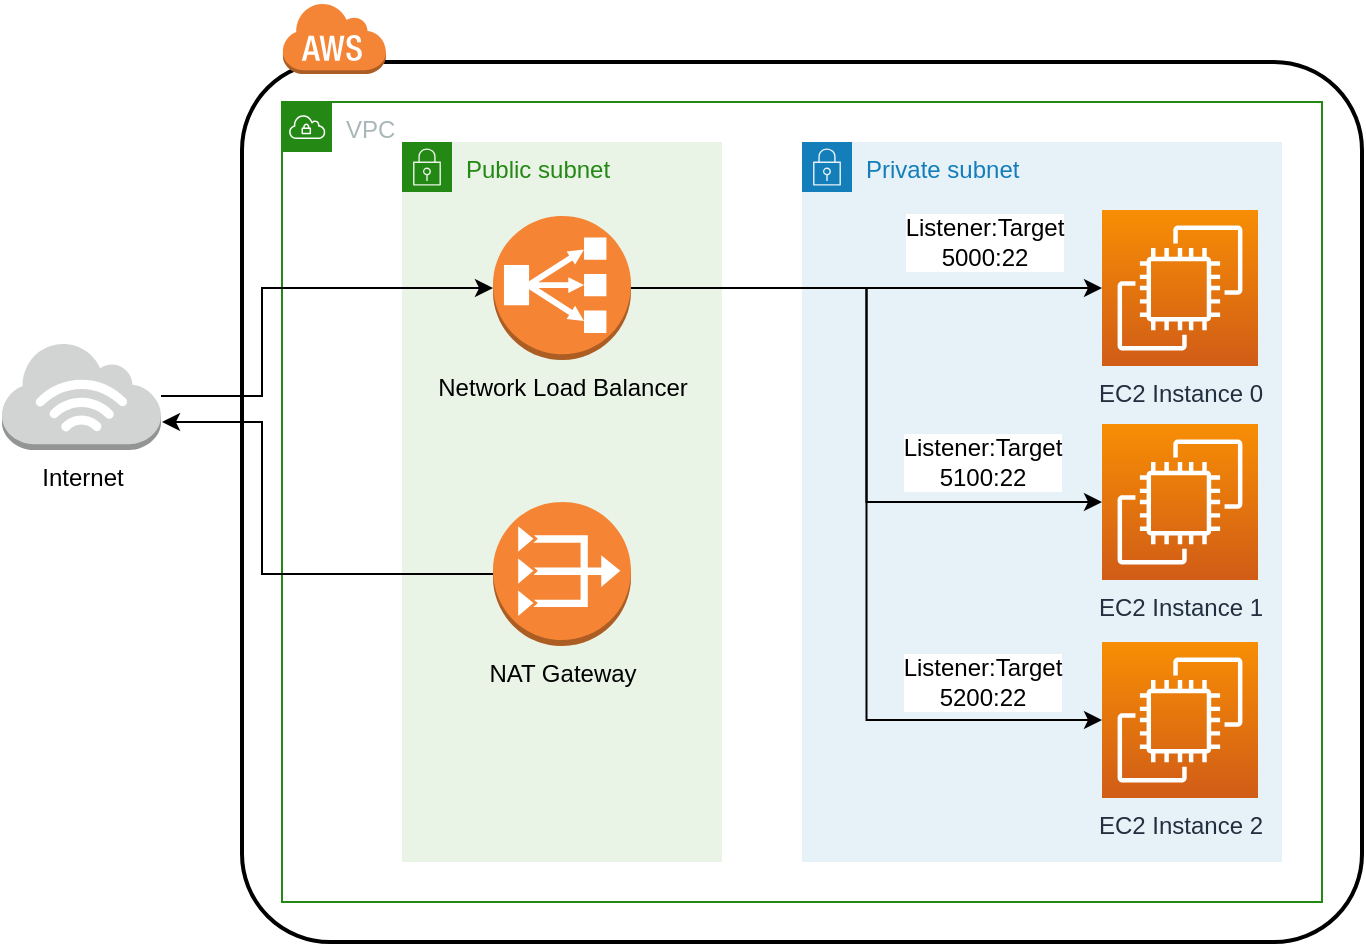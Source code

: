 <mxfile version="16.5.1" type="device"><diagram id="VSxVfUuZ-yoyS50EsqSD" name="Page-1"><mxGraphModel dx="946" dy="591" grid="1" gridSize="10" guides="1" tooltips="1" connect="1" arrows="1" fold="1" page="1" pageScale="1" pageWidth="850" pageHeight="1100" math="0" shadow="0"><root><mxCell id="0"/><mxCell id="1" parent="0"/><mxCell id="DqjCDcq0TFIfIUxySPrz-1" value="Internet" style="outlineConnect=0;dashed=0;verticalLabelPosition=bottom;verticalAlign=top;align=center;html=1;shape=mxgraph.aws3.internet_3;fillColor=#D2D3D3;gradientColor=none;" vertex="1" parent="1"><mxGeometry x="120" y="200" width="79.5" height="54" as="geometry"/></mxCell><mxCell id="DqjCDcq0TFIfIUxySPrz-2" value="" style="rounded=1;arcSize=10;dashed=0;fillColor=none;gradientColor=none;strokeWidth=2;" vertex="1" parent="1"><mxGeometry x="240" y="60" width="560" height="440" as="geometry"/></mxCell><mxCell id="DqjCDcq0TFIfIUxySPrz-3" value="" style="dashed=0;html=1;shape=mxgraph.aws3.cloud;fillColor=#F58536;gradientColor=none;dashed=0;" vertex="1" parent="1"><mxGeometry x="260" y="30" width="52" height="36" as="geometry"/></mxCell><mxCell id="DqjCDcq0TFIfIUxySPrz-4" value="VPC" style="points=[[0,0],[0.25,0],[0.5,0],[0.75,0],[1,0],[1,0.25],[1,0.5],[1,0.75],[1,1],[0.75,1],[0.5,1],[0.25,1],[0,1],[0,0.75],[0,0.5],[0,0.25]];outlineConnect=0;gradientColor=none;html=1;whiteSpace=wrap;fontSize=12;fontStyle=0;container=1;pointerEvents=0;collapsible=0;recursiveResize=0;shape=mxgraph.aws4.group;grIcon=mxgraph.aws4.group_vpc;strokeColor=#248814;fillColor=none;verticalAlign=top;align=left;spacingLeft=30;fontColor=#AAB7B8;dashed=0;" vertex="1" parent="1"><mxGeometry x="260" y="80" width="520" height="400" as="geometry"/></mxCell><mxCell id="DqjCDcq0TFIfIUxySPrz-5" value="Public subnet" style="points=[[0,0],[0.25,0],[0.5,0],[0.75,0],[1,0],[1,0.25],[1,0.5],[1,0.75],[1,1],[0.75,1],[0.5,1],[0.25,1],[0,1],[0,0.75],[0,0.5],[0,0.25]];outlineConnect=0;gradientColor=none;html=1;whiteSpace=wrap;fontSize=12;fontStyle=0;container=1;pointerEvents=0;collapsible=0;recursiveResize=0;shape=mxgraph.aws4.group;grIcon=mxgraph.aws4.group_security_group;grStroke=0;strokeColor=#248814;fillColor=#E9F3E6;verticalAlign=top;align=left;spacingLeft=30;fontColor=#248814;dashed=0;" vertex="1" parent="1"><mxGeometry x="320" y="100" width="160" height="360" as="geometry"/></mxCell><mxCell id="DqjCDcq0TFIfIUxySPrz-6" value="Network Load Balancer" style="outlineConnect=0;dashed=0;verticalLabelPosition=bottom;verticalAlign=top;align=center;html=1;shape=mxgraph.aws3.classic_load_balancer;fillColor=#F58534;gradientColor=none;" vertex="1" parent="DqjCDcq0TFIfIUxySPrz-5"><mxGeometry x="45.5" y="37" width="69" height="72" as="geometry"/></mxCell><mxCell id="DqjCDcq0TFIfIUxySPrz-8" value="NAT Gateway" style="outlineConnect=0;dashed=0;verticalLabelPosition=bottom;verticalAlign=top;align=center;html=1;shape=mxgraph.aws3.vpc_nat_gateway;fillColor=#F58534;gradientColor=none;" vertex="1" parent="DqjCDcq0TFIfIUxySPrz-5"><mxGeometry x="45.5" y="180" width="69" height="72" as="geometry"/></mxCell><mxCell id="DqjCDcq0TFIfIUxySPrz-7" style="edgeStyle=orthogonalEdgeStyle;rounded=0;orthogonalLoop=1;jettySize=auto;html=1;entryX=0;entryY=0.5;entryDx=0;entryDy=0;entryPerimeter=0;" edge="1" parent="1" source="DqjCDcq0TFIfIUxySPrz-1" target="DqjCDcq0TFIfIUxySPrz-6"><mxGeometry relative="1" as="geometry"><Array as="points"><mxPoint x="250" y="227"/><mxPoint x="250" y="173"/></Array></mxGeometry></mxCell><mxCell id="DqjCDcq0TFIfIUxySPrz-10" value="Private subnet" style="points=[[0,0],[0.25,0],[0.5,0],[0.75,0],[1,0],[1,0.25],[1,0.5],[1,0.75],[1,1],[0.75,1],[0.5,1],[0.25,1],[0,1],[0,0.75],[0,0.5],[0,0.25]];outlineConnect=0;gradientColor=none;html=1;whiteSpace=wrap;fontSize=12;fontStyle=0;container=1;pointerEvents=0;collapsible=0;recursiveResize=0;shape=mxgraph.aws4.group;grIcon=mxgraph.aws4.group_security_group;grStroke=0;strokeColor=#147EBA;fillColor=#E6F2F8;verticalAlign=top;align=left;spacingLeft=30;fontColor=#147EBA;dashed=0;" vertex="1" parent="1"><mxGeometry x="520" y="100" width="240" height="360" as="geometry"/></mxCell><mxCell id="DqjCDcq0TFIfIUxySPrz-11" value="EC2 Instance 0" style="sketch=0;points=[[0,0,0],[0.25,0,0],[0.5,0,0],[0.75,0,0],[1,0,0],[0,1,0],[0.25,1,0],[0.5,1,0],[0.75,1,0],[1,1,0],[0,0.25,0],[0,0.5,0],[0,0.75,0],[1,0.25,0],[1,0.5,0],[1,0.75,0]];outlineConnect=0;fontColor=#232F3E;gradientColor=#F78E04;gradientDirection=north;fillColor=#D05C17;strokeColor=#ffffff;dashed=0;verticalLabelPosition=bottom;verticalAlign=top;align=center;html=1;fontSize=12;fontStyle=0;aspect=fixed;shape=mxgraph.aws4.resourceIcon;resIcon=mxgraph.aws4.ec2;" vertex="1" parent="DqjCDcq0TFIfIUxySPrz-10"><mxGeometry x="150" y="34" width="78" height="78" as="geometry"/></mxCell><mxCell id="DqjCDcq0TFIfIUxySPrz-12" value="EC2 Instance 1" style="sketch=0;points=[[0,0,0],[0.25,0,0],[0.5,0,0],[0.75,0,0],[1,0,0],[0,1,0],[0.25,1,0],[0.5,1,0],[0.75,1,0],[1,1,0],[0,0.25,0],[0,0.5,0],[0,0.75,0],[1,0.25,0],[1,0.5,0],[1,0.75,0]];outlineConnect=0;fontColor=#232F3E;gradientColor=#F78E04;gradientDirection=north;fillColor=#D05C17;strokeColor=#ffffff;dashed=0;verticalLabelPosition=bottom;verticalAlign=top;align=center;html=1;fontSize=12;fontStyle=0;aspect=fixed;shape=mxgraph.aws4.resourceIcon;resIcon=mxgraph.aws4.ec2;" vertex="1" parent="DqjCDcq0TFIfIUxySPrz-10"><mxGeometry x="150" y="141" width="78" height="78" as="geometry"/></mxCell><mxCell id="DqjCDcq0TFIfIUxySPrz-19" value="&lt;font style=&quot;font-size: 12px&quot;&gt;Listener:Target&lt;br&gt;5200:22&lt;/font&gt;" style="edgeLabel;html=1;align=center;verticalAlign=middle;resizable=0;points=[];" vertex="1" connectable="0" parent="DqjCDcq0TFIfIUxySPrz-10"><mxGeometry x="90" y="270" as="geometry"/></mxCell><mxCell id="DqjCDcq0TFIfIUxySPrz-14" style="edgeStyle=orthogonalEdgeStyle;rounded=0;orthogonalLoop=1;jettySize=auto;html=1;exitX=1;exitY=0.5;exitDx=0;exitDy=0;exitPerimeter=0;entryX=0;entryY=0.5;entryDx=0;entryDy=0;entryPerimeter=0;" edge="1" parent="1" source="DqjCDcq0TFIfIUxySPrz-6" target="DqjCDcq0TFIfIUxySPrz-11"><mxGeometry relative="1" as="geometry"/></mxCell><mxCell id="DqjCDcq0TFIfIUxySPrz-17" value="&lt;font style=&quot;font-size: 12px&quot;&gt;Listener:Target&lt;br&gt;5000:22&lt;/font&gt;" style="edgeLabel;html=1;align=center;verticalAlign=middle;resizable=0;points=[];" vertex="1" connectable="0" parent="DqjCDcq0TFIfIUxySPrz-14"><mxGeometry x="0.291" y="2" relative="1" as="geometry"><mxPoint x="24" y="-21" as="offset"/></mxGeometry></mxCell><mxCell id="DqjCDcq0TFIfIUxySPrz-13" value="EC2 Instance 2" style="sketch=0;points=[[0,0,0],[0.25,0,0],[0.5,0,0],[0.75,0,0],[1,0,0],[0,1,0],[0.25,1,0],[0.5,1,0],[0.75,1,0],[1,1,0],[0,0.25,0],[0,0.5,0],[0,0.75,0],[1,0.25,0],[1,0.5,0],[1,0.75,0]];outlineConnect=0;fontColor=#232F3E;gradientColor=#F78E04;gradientDirection=north;fillColor=#D05C17;strokeColor=#ffffff;dashed=0;verticalLabelPosition=bottom;verticalAlign=top;align=center;html=1;fontSize=12;fontStyle=0;aspect=fixed;shape=mxgraph.aws4.resourceIcon;resIcon=mxgraph.aws4.ec2;" vertex="1" parent="1"><mxGeometry x="670" y="350" width="78" height="78" as="geometry"/></mxCell><mxCell id="DqjCDcq0TFIfIUxySPrz-18" value="&lt;font style=&quot;font-size: 12px&quot;&gt;Listener:Target&lt;br&gt;5100:22&lt;/font&gt;" style="edgeLabel;html=1;align=center;verticalAlign=middle;resizable=0;points=[];" vertex="1" connectable="0" parent="1"><mxGeometry x="610" y="260" as="geometry"/></mxCell><mxCell id="DqjCDcq0TFIfIUxySPrz-22" style="edgeStyle=orthogonalEdgeStyle;rounded=0;orthogonalLoop=1;jettySize=auto;html=1;exitX=0;exitY=0.5;exitDx=0;exitDy=0;exitPerimeter=0;fontSize=12;" edge="1" parent="1" source="DqjCDcq0TFIfIUxySPrz-8"><mxGeometry relative="1" as="geometry"><mxPoint x="200" y="240" as="targetPoint"/><Array as="points"><mxPoint x="250" y="316"/><mxPoint x="250" y="240"/></Array></mxGeometry></mxCell><mxCell id="DqjCDcq0TFIfIUxySPrz-23" style="edgeStyle=orthogonalEdgeStyle;rounded=0;orthogonalLoop=1;jettySize=auto;html=1;exitX=1;exitY=0.5;exitDx=0;exitDy=0;exitPerimeter=0;entryX=0;entryY=0.5;entryDx=0;entryDy=0;entryPerimeter=0;fontSize=12;" edge="1" parent="1" source="DqjCDcq0TFIfIUxySPrz-6" target="DqjCDcq0TFIfIUxySPrz-12"><mxGeometry relative="1" as="geometry"/></mxCell><mxCell id="DqjCDcq0TFIfIUxySPrz-24" style="edgeStyle=orthogonalEdgeStyle;rounded=0;orthogonalLoop=1;jettySize=auto;html=1;exitX=1;exitY=0.5;exitDx=0;exitDy=0;exitPerimeter=0;entryX=0;entryY=0.5;entryDx=0;entryDy=0;entryPerimeter=0;fontSize=12;" edge="1" parent="1" source="DqjCDcq0TFIfIUxySPrz-6" target="DqjCDcq0TFIfIUxySPrz-13"><mxGeometry relative="1" as="geometry"/></mxCell></root></mxGraphModel></diagram></mxfile>